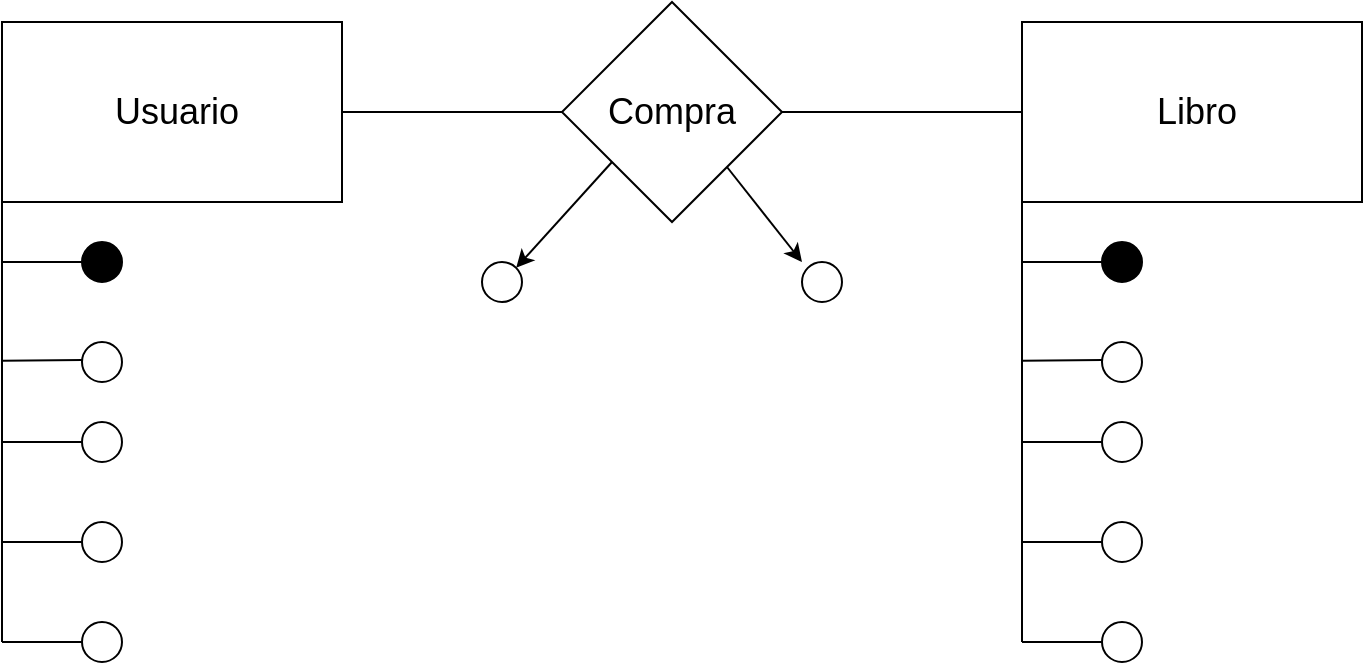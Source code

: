 <mxfile version="27.1.1">
  <diagram name="Página-1" id="boOkCZBLBn-fX5mwxdTm">
    <mxGraphModel dx="872" dy="473" grid="1" gridSize="10" guides="1" tooltips="1" connect="1" arrows="1" fold="1" page="1" pageScale="1" pageWidth="827" pageHeight="1169" math="0" shadow="0">
      <root>
        <mxCell id="0" />
        <mxCell id="1" parent="0" />
        <mxCell id="u-j7DSDyNyD0ie_02JS_-18" value="" style="rounded=0;whiteSpace=wrap;html=1;" vertex="1" parent="1">
          <mxGeometry x="60" y="80" width="170" height="90" as="geometry" />
        </mxCell>
        <mxCell id="u-j7DSDyNyD0ie_02JS_-19" value="" style="endArrow=none;html=1;rounded=0;exitX=0;exitY=1;exitDx=0;exitDy=0;" edge="1" parent="1" source="u-j7DSDyNyD0ie_02JS_-18">
          <mxGeometry width="50" height="50" relative="1" as="geometry">
            <mxPoint x="410" y="220" as="sourcePoint" />
            <mxPoint x="60" y="390" as="targetPoint" />
            <Array as="points" />
          </mxGeometry>
        </mxCell>
        <mxCell id="u-j7DSDyNyD0ie_02JS_-24" value="" style="endArrow=none;html=1;rounded=0;" edge="1" parent="1">
          <mxGeometry width="50" height="50" relative="1" as="geometry">
            <mxPoint x="60" y="200" as="sourcePoint" />
            <mxPoint x="100" y="200" as="targetPoint" />
          </mxGeometry>
        </mxCell>
        <mxCell id="u-j7DSDyNyD0ie_02JS_-25" value="" style="endArrow=none;html=1;rounded=0;" edge="1" parent="1">
          <mxGeometry width="50" height="50" relative="1" as="geometry">
            <mxPoint x="60" y="249.41" as="sourcePoint" />
            <mxPoint x="100" y="249" as="targetPoint" />
          </mxGeometry>
        </mxCell>
        <mxCell id="u-j7DSDyNyD0ie_02JS_-27" value="" style="endArrow=none;html=1;rounded=0;" edge="1" parent="1">
          <mxGeometry width="50" height="50" relative="1" as="geometry">
            <mxPoint x="60" y="340" as="sourcePoint" />
            <mxPoint x="100" y="340" as="targetPoint" />
          </mxGeometry>
        </mxCell>
        <mxCell id="u-j7DSDyNyD0ie_02JS_-28" value="" style="endArrow=none;html=1;rounded=0;" edge="1" parent="1">
          <mxGeometry width="50" height="50" relative="1" as="geometry">
            <mxPoint x="60" y="390" as="sourcePoint" />
            <mxPoint x="100" y="390" as="targetPoint" />
          </mxGeometry>
        </mxCell>
        <mxCell id="u-j7DSDyNyD0ie_02JS_-29" value="" style="endArrow=none;html=1;rounded=0;" edge="1" parent="1" target="u-j7DSDyNyD0ie_02JS_-30">
          <mxGeometry width="50" height="50" relative="1" as="geometry">
            <mxPoint x="60" y="290" as="sourcePoint" />
            <mxPoint x="100" y="290" as="targetPoint" />
          </mxGeometry>
        </mxCell>
        <mxCell id="u-j7DSDyNyD0ie_02JS_-30" value="" style="ellipse;whiteSpace=wrap;html=1;aspect=fixed;" vertex="1" parent="1">
          <mxGeometry x="100" y="280" width="20" height="20" as="geometry" />
        </mxCell>
        <mxCell id="u-j7DSDyNyD0ie_02JS_-31" value="" style="ellipse;whiteSpace=wrap;html=1;aspect=fixed;fillColor=#000000;" vertex="1" parent="1">
          <mxGeometry x="100" y="190" width="20" height="20" as="geometry" />
        </mxCell>
        <mxCell id="u-j7DSDyNyD0ie_02JS_-32" value="" style="ellipse;whiteSpace=wrap;html=1;aspect=fixed;" vertex="1" parent="1">
          <mxGeometry x="100" y="240" width="20" height="20" as="geometry" />
        </mxCell>
        <mxCell id="u-j7DSDyNyD0ie_02JS_-33" value="" style="ellipse;whiteSpace=wrap;html=1;aspect=fixed;" vertex="1" parent="1">
          <mxGeometry x="100" y="380" width="20" height="20" as="geometry" />
        </mxCell>
        <mxCell id="u-j7DSDyNyD0ie_02JS_-34" value="" style="ellipse;whiteSpace=wrap;html=1;aspect=fixed;" vertex="1" parent="1">
          <mxGeometry x="100" y="330" width="20" height="20" as="geometry" />
        </mxCell>
        <mxCell id="u-j7DSDyNyD0ie_02JS_-35" value="&lt;font style=&quot;font-size: 18px;&quot;&gt;Usuario&lt;/font&gt;" style="text;html=1;align=center;verticalAlign=middle;whiteSpace=wrap;rounded=0;" vertex="1" parent="1">
          <mxGeometry x="115" y="110" width="65" height="30" as="geometry" />
        </mxCell>
        <mxCell id="u-j7DSDyNyD0ie_02JS_-37" value="" style="rhombus;whiteSpace=wrap;html=1;" vertex="1" parent="1">
          <mxGeometry x="340" y="70" width="110" height="110" as="geometry" />
        </mxCell>
        <mxCell id="u-j7DSDyNyD0ie_02JS_-38" value="&lt;font style=&quot;font-size: 18px;&quot;&gt;Compra&lt;/font&gt;" style="text;html=1;align=center;verticalAlign=middle;whiteSpace=wrap;rounded=0;" vertex="1" parent="1">
          <mxGeometry x="365" y="110" width="60" height="30" as="geometry" />
        </mxCell>
        <mxCell id="u-j7DSDyNyD0ie_02JS_-39" value="" style="endArrow=classic;html=1;rounded=0;entryX=1;entryY=0;entryDx=0;entryDy=0;" edge="1" parent="1" target="u-j7DSDyNyD0ie_02JS_-41">
          <mxGeometry width="50" height="50" relative="1" as="geometry">
            <mxPoint x="365" y="150" as="sourcePoint" />
            <mxPoint x="320" y="200" as="targetPoint" />
          </mxGeometry>
        </mxCell>
        <mxCell id="u-j7DSDyNyD0ie_02JS_-40" value="" style="endArrow=none;html=1;rounded=0;entryX=0;entryY=0.5;entryDx=0;entryDy=0;exitX=1;exitY=0.5;exitDx=0;exitDy=0;" edge="1" parent="1" source="u-j7DSDyNyD0ie_02JS_-18" target="u-j7DSDyNyD0ie_02JS_-37">
          <mxGeometry width="50" height="50" relative="1" as="geometry">
            <mxPoint x="230" y="130" as="sourcePoint" />
            <mxPoint x="280" y="80" as="targetPoint" />
          </mxGeometry>
        </mxCell>
        <mxCell id="u-j7DSDyNyD0ie_02JS_-41" value="" style="ellipse;whiteSpace=wrap;html=1;aspect=fixed;" vertex="1" parent="1">
          <mxGeometry x="300" y="200" width="20" height="20" as="geometry" />
        </mxCell>
        <mxCell id="u-j7DSDyNyD0ie_02JS_-57" value="" style="endArrow=none;html=1;rounded=0;exitX=1;exitY=0.5;exitDx=0;exitDy=0;entryX=0;entryY=0.5;entryDx=0;entryDy=0;" edge="1" parent="1" source="u-j7DSDyNyD0ie_02JS_-37">
          <mxGeometry width="50" height="50" relative="1" as="geometry">
            <mxPoint x="510" y="280" as="sourcePoint" />
            <mxPoint x="570" y="125" as="targetPoint" />
          </mxGeometry>
        </mxCell>
        <mxCell id="u-j7DSDyNyD0ie_02JS_-58" value="" style="endArrow=classic;html=1;rounded=0;exitX=1;exitY=1;exitDx=0;exitDy=0;" edge="1" parent="1" source="u-j7DSDyNyD0ie_02JS_-37">
          <mxGeometry width="50" height="50" relative="1" as="geometry">
            <mxPoint x="420" y="260" as="sourcePoint" />
            <mxPoint x="460" y="200" as="targetPoint" />
          </mxGeometry>
        </mxCell>
        <mxCell id="u-j7DSDyNyD0ie_02JS_-59" value="" style="ellipse;whiteSpace=wrap;html=1;aspect=fixed;" vertex="1" parent="1">
          <mxGeometry x="460" y="200" width="20" height="20" as="geometry" />
        </mxCell>
        <mxCell id="u-j7DSDyNyD0ie_02JS_-60" value="" style="rounded=0;whiteSpace=wrap;html=1;" vertex="1" parent="1">
          <mxGeometry x="570" y="80" width="170" height="90" as="geometry" />
        </mxCell>
        <mxCell id="u-j7DSDyNyD0ie_02JS_-61" value="" style="endArrow=none;html=1;rounded=0;exitX=0;exitY=1;exitDx=0;exitDy=0;" edge="1" source="u-j7DSDyNyD0ie_02JS_-60" parent="1">
          <mxGeometry width="50" height="50" relative="1" as="geometry">
            <mxPoint x="920" y="220" as="sourcePoint" />
            <mxPoint x="570" y="390" as="targetPoint" />
            <Array as="points" />
          </mxGeometry>
        </mxCell>
        <mxCell id="u-j7DSDyNyD0ie_02JS_-62" value="" style="endArrow=none;html=1;rounded=0;" edge="1" parent="1">
          <mxGeometry width="50" height="50" relative="1" as="geometry">
            <mxPoint x="570" y="200" as="sourcePoint" />
            <mxPoint x="610" y="200" as="targetPoint" />
          </mxGeometry>
        </mxCell>
        <mxCell id="u-j7DSDyNyD0ie_02JS_-63" value="" style="endArrow=none;html=1;rounded=0;" edge="1" parent="1">
          <mxGeometry width="50" height="50" relative="1" as="geometry">
            <mxPoint x="570" y="249.41" as="sourcePoint" />
            <mxPoint x="610" y="249" as="targetPoint" />
          </mxGeometry>
        </mxCell>
        <mxCell id="u-j7DSDyNyD0ie_02JS_-64" value="" style="endArrow=none;html=1;rounded=0;" edge="1" parent="1">
          <mxGeometry width="50" height="50" relative="1" as="geometry">
            <mxPoint x="570" y="340" as="sourcePoint" />
            <mxPoint x="610" y="340" as="targetPoint" />
          </mxGeometry>
        </mxCell>
        <mxCell id="u-j7DSDyNyD0ie_02JS_-65" value="" style="endArrow=none;html=1;rounded=0;" edge="1" parent="1">
          <mxGeometry width="50" height="50" relative="1" as="geometry">
            <mxPoint x="570" y="390" as="sourcePoint" />
            <mxPoint x="610" y="390" as="targetPoint" />
          </mxGeometry>
        </mxCell>
        <mxCell id="u-j7DSDyNyD0ie_02JS_-66" value="" style="endArrow=none;html=1;rounded=0;" edge="1" target="u-j7DSDyNyD0ie_02JS_-67" parent="1">
          <mxGeometry width="50" height="50" relative="1" as="geometry">
            <mxPoint x="570" y="290" as="sourcePoint" />
            <mxPoint x="610" y="290" as="targetPoint" />
          </mxGeometry>
        </mxCell>
        <mxCell id="u-j7DSDyNyD0ie_02JS_-67" value="" style="ellipse;whiteSpace=wrap;html=1;aspect=fixed;" vertex="1" parent="1">
          <mxGeometry x="610" y="280" width="20" height="20" as="geometry" />
        </mxCell>
        <mxCell id="u-j7DSDyNyD0ie_02JS_-68" value="" style="ellipse;whiteSpace=wrap;html=1;aspect=fixed;fillColor=#000000;" vertex="1" parent="1">
          <mxGeometry x="610" y="190" width="20" height="20" as="geometry" />
        </mxCell>
        <mxCell id="u-j7DSDyNyD0ie_02JS_-69" value="" style="ellipse;whiteSpace=wrap;html=1;aspect=fixed;" vertex="1" parent="1">
          <mxGeometry x="610" y="240" width="20" height="20" as="geometry" />
        </mxCell>
        <mxCell id="u-j7DSDyNyD0ie_02JS_-70" value="" style="ellipse;whiteSpace=wrap;html=1;aspect=fixed;" vertex="1" parent="1">
          <mxGeometry x="610" y="380" width="20" height="20" as="geometry" />
        </mxCell>
        <mxCell id="u-j7DSDyNyD0ie_02JS_-71" value="" style="ellipse;whiteSpace=wrap;html=1;aspect=fixed;" vertex="1" parent="1">
          <mxGeometry x="610" y="330" width="20" height="20" as="geometry" />
        </mxCell>
        <mxCell id="u-j7DSDyNyD0ie_02JS_-72" value="&lt;font style=&quot;font-size: 18px;&quot;&gt;Libro&lt;/font&gt;" style="text;html=1;align=center;verticalAlign=middle;whiteSpace=wrap;rounded=0;" vertex="1" parent="1">
          <mxGeometry x="625" y="110" width="65" height="30" as="geometry" />
        </mxCell>
      </root>
    </mxGraphModel>
  </diagram>
</mxfile>
